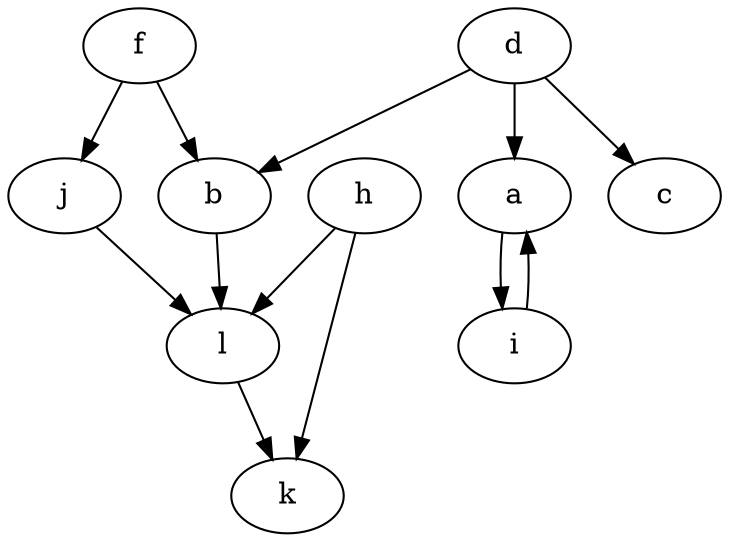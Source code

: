 digraph graph5 {
b -> l;
j -> l;
h -> l;
l -> k;
a -> i;
d -> b;
d -> a;
f -> b;
h -> k;
f -> j;
i -> a;
d -> c;
}